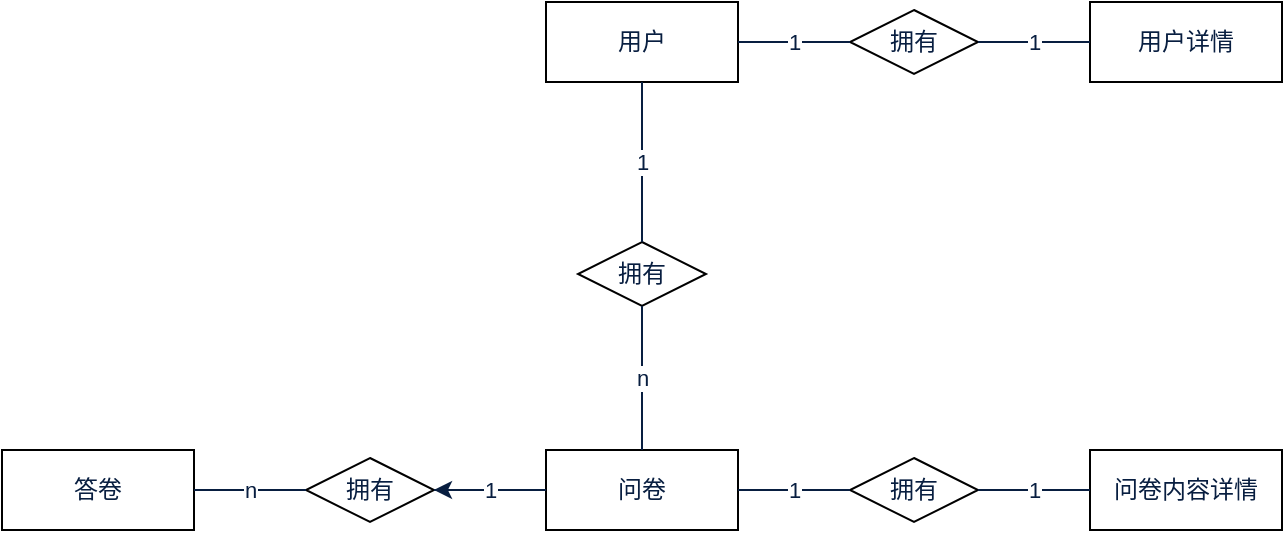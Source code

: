 <mxfile>
    <diagram id="sXY9B7wOANCcVcQ4eU1J" name="第 1 页">
        <mxGraphModel dx="1018" dy="554" grid="1" gridSize="8" guides="1" tooltips="1" connect="1" arrows="1" fold="1" page="1" pageScale="1" pageWidth="1600" pageHeight="900" background="#ffffff" math="0" shadow="0">
            <root>
                <mxCell id="0"/>
                <mxCell id="1" parent="0"/>
                <mxCell id="2" value="用户" style="rounded=0;whiteSpace=wrap;html=1;strokeColor=#000000;fillColor=#FFFFFF;fontColor=#081E40;" parent="1" vertex="1">
                    <mxGeometry x="552" y="456" width="96" height="40" as="geometry"/>
                </mxCell>
                <mxCell id="28" value="" style="edgeStyle=none;html=1;labelBackgroundColor=#FFFFFF;strokeColor=#081E40;fontColor=#081E40;" parent="1" source="5" target="18" edge="1">
                    <mxGeometry relative="1" as="geometry"/>
                </mxCell>
                <mxCell id="5" value="问卷" style="rounded=0;whiteSpace=wrap;html=1;strokeColor=#000000;fillColor=#FFFFFF;fontColor=#081E40;" parent="1" vertex="1">
                    <mxGeometry x="552" y="680" width="96" height="40" as="geometry"/>
                </mxCell>
                <mxCell id="6" value="问卷内容详情" style="rounded=0;whiteSpace=wrap;html=1;strokeColor=#000000;fillColor=#FFFFFF;fontColor=#081E40;" parent="1" vertex="1">
                    <mxGeometry x="824" y="680" width="96" height="40" as="geometry"/>
                </mxCell>
                <mxCell id="7" value="用户详情" style="rounded=0;whiteSpace=wrap;html=1;strokeColor=#000000;fillColor=#FFFFFF;fontColor=#081E40;" parent="1" vertex="1">
                    <mxGeometry x="824" y="456" width="96" height="40" as="geometry"/>
                </mxCell>
                <mxCell id="8" value="拥有" style="rhombus;whiteSpace=wrap;html=1;strokeColor=#000000;fontColor=#081E40;fillColor=#FFFFFF;" parent="1" vertex="1">
                    <mxGeometry x="704" y="684" width="64" height="32" as="geometry"/>
                </mxCell>
                <mxCell id="9" value="&lt;span style=&quot;background-color: rgb(255, 255, 255);&quot;&gt;1&lt;/span&gt;" style="endArrow=none;html=1;fontColor=#081E40;strokeColor=#081E40;entryX=0;entryY=0.5;entryDx=0;entryDy=0;exitX=1;exitY=0.5;exitDx=0;exitDy=0;" parent="1" source="5" target="8" edge="1">
                    <mxGeometry width="50" height="50" relative="1" as="geometry">
                        <mxPoint x="656" y="699.63" as="sourcePoint"/>
                        <mxPoint x="704" y="699.63" as="targetPoint"/>
                    </mxGeometry>
                </mxCell>
                <mxCell id="13" value="&lt;span style=&quot;background-color: rgb(255, 255, 255);&quot;&gt;1&lt;/span&gt;" style="endArrow=none;html=1;fontColor=#081E40;strokeColor=#081E40;entryX=0;entryY=0.5;entryDx=0;entryDy=0;exitX=1;exitY=0.5;exitDx=0;exitDy=0;" parent="1" source="8" target="6" edge="1">
                    <mxGeometry width="50" height="50" relative="1" as="geometry">
                        <mxPoint x="768" y="699.63" as="sourcePoint"/>
                        <mxPoint x="832" y="699.63" as="targetPoint"/>
                    </mxGeometry>
                </mxCell>
                <mxCell id="14" value="答卷" style="rounded=0;whiteSpace=wrap;html=1;strokeColor=#000000;fillColor=#FFFFFF;fontColor=#081E40;" parent="1" vertex="1">
                    <mxGeometry x="280" y="680" width="96" height="40" as="geometry"/>
                </mxCell>
                <mxCell id="18" value="拥有" style="rhombus;whiteSpace=wrap;html=1;strokeColor=#000000;fontColor=#081E40;fillColor=#FFFFFF;" parent="1" vertex="1">
                    <mxGeometry x="432" y="684" width="64" height="32" as="geometry"/>
                </mxCell>
                <mxCell id="19" value="&lt;span style=&quot;background-color: rgb(255, 255, 255);&quot;&gt;n&lt;/span&gt;" style="endArrow=none;html=1;fontColor=#081E40;strokeColor=#081E40;entryX=0;entryY=0.5;entryDx=0;entryDy=0;exitX=1;exitY=0.5;exitDx=0;exitDy=0;" parent="1" source="14" target="18" edge="1">
                    <mxGeometry x="-0.006" width="50" height="50" relative="1" as="geometry">
                        <mxPoint x="384" y="704.0" as="sourcePoint"/>
                        <mxPoint x="440" y="703.63" as="targetPoint"/>
                        <mxPoint as="offset"/>
                    </mxGeometry>
                </mxCell>
                <mxCell id="20" value="&lt;span style=&quot;background-color: rgb(255, 255, 255);&quot;&gt;1&lt;/span&gt;" style="endArrow=none;html=1;fontColor=#081E40;strokeColor=#081E40;entryX=0;entryY=0.5;entryDx=0;entryDy=0;exitX=1;exitY=0.5;exitDx=0;exitDy=0;" parent="1" source="18" target="5" edge="1">
                    <mxGeometry width="50" height="50" relative="1" as="geometry">
                        <mxPoint x="504" y="703.63" as="sourcePoint"/>
                        <mxPoint x="560" y="704.0" as="targetPoint"/>
                    </mxGeometry>
                </mxCell>
                <mxCell id="21" value="拥有" style="rhombus;whiteSpace=wrap;html=1;strokeColor=#000000;fontColor=#081E40;fillColor=#FFFFFF;" parent="1" vertex="1">
                    <mxGeometry x="568" y="576" width="64" height="32" as="geometry"/>
                </mxCell>
                <mxCell id="22" value="&lt;span style=&quot;background-color: rgb(255, 255, 255);&quot;&gt;1&lt;/span&gt;" style="endArrow=none;html=1;fontColor=#081E40;strokeColor=#081E40;exitX=0.5;exitY=0;exitDx=0;exitDy=0;entryX=0.5;entryY=1;entryDx=0;entryDy=0;" parent="1" source="21" target="2" edge="1">
                    <mxGeometry width="50" height="50" relative="1" as="geometry">
                        <mxPoint x="599.63" y="576.0" as="sourcePoint"/>
                        <mxPoint x="600" y="496" as="targetPoint"/>
                    </mxGeometry>
                </mxCell>
                <mxCell id="24" value="&lt;span style=&quot;background-color: rgb(255, 255, 255);&quot;&gt;n&lt;/span&gt;" style="endArrow=none;html=1;fontColor=#081E40;strokeColor=#081E40;exitX=0.5;exitY=0;exitDx=0;exitDy=0;entryX=0.5;entryY=1;entryDx=0;entryDy=0;" parent="1" source="5" target="21" edge="1">
                    <mxGeometry x="0.008" width="50" height="50" relative="1" as="geometry">
                        <mxPoint x="599.63" y="696" as="sourcePoint"/>
                        <mxPoint x="599.63" y="616" as="targetPoint"/>
                        <mxPoint as="offset"/>
                    </mxGeometry>
                </mxCell>
                <mxCell id="25" value="拥有" style="rhombus;whiteSpace=wrap;html=1;strokeColor=#000000;fontColor=#081E40;fillColor=#FFFFFF;" parent="1" vertex="1">
                    <mxGeometry x="704" y="460" width="64" height="32" as="geometry"/>
                </mxCell>
                <mxCell id="26" value="&lt;span style=&quot;background-color: rgb(255, 255, 255);&quot;&gt;1&lt;/span&gt;" style="endArrow=none;html=1;fontColor=#081E40;strokeColor=#081E40;entryX=0;entryY=0.5;entryDx=0;entryDy=0;exitX=1;exitY=0.5;exitDx=0;exitDy=0;" parent="1" source="2" target="25" edge="1">
                    <mxGeometry width="50" height="50" relative="1" as="geometry">
                        <mxPoint x="648" y="480.0" as="sourcePoint"/>
                        <mxPoint x="704" y="479.63" as="targetPoint"/>
                    </mxGeometry>
                </mxCell>
                <mxCell id="27" value="&lt;span style=&quot;background-color: rgb(255, 255, 255);&quot;&gt;1&lt;/span&gt;" style="endArrow=none;html=1;fontColor=#081E40;strokeColor=#081E40;entryX=0;entryY=0.5;entryDx=0;entryDy=0;exitX=1;exitY=0.5;exitDx=0;exitDy=0;" parent="1" source="25" target="7" edge="1">
                    <mxGeometry width="50" height="50" relative="1" as="geometry">
                        <mxPoint x="768" y="479.63" as="sourcePoint"/>
                        <mxPoint x="824" y="480.0" as="targetPoint"/>
                    </mxGeometry>
                </mxCell>
            </root>
        </mxGraphModel>
    </diagram>
</mxfile>
